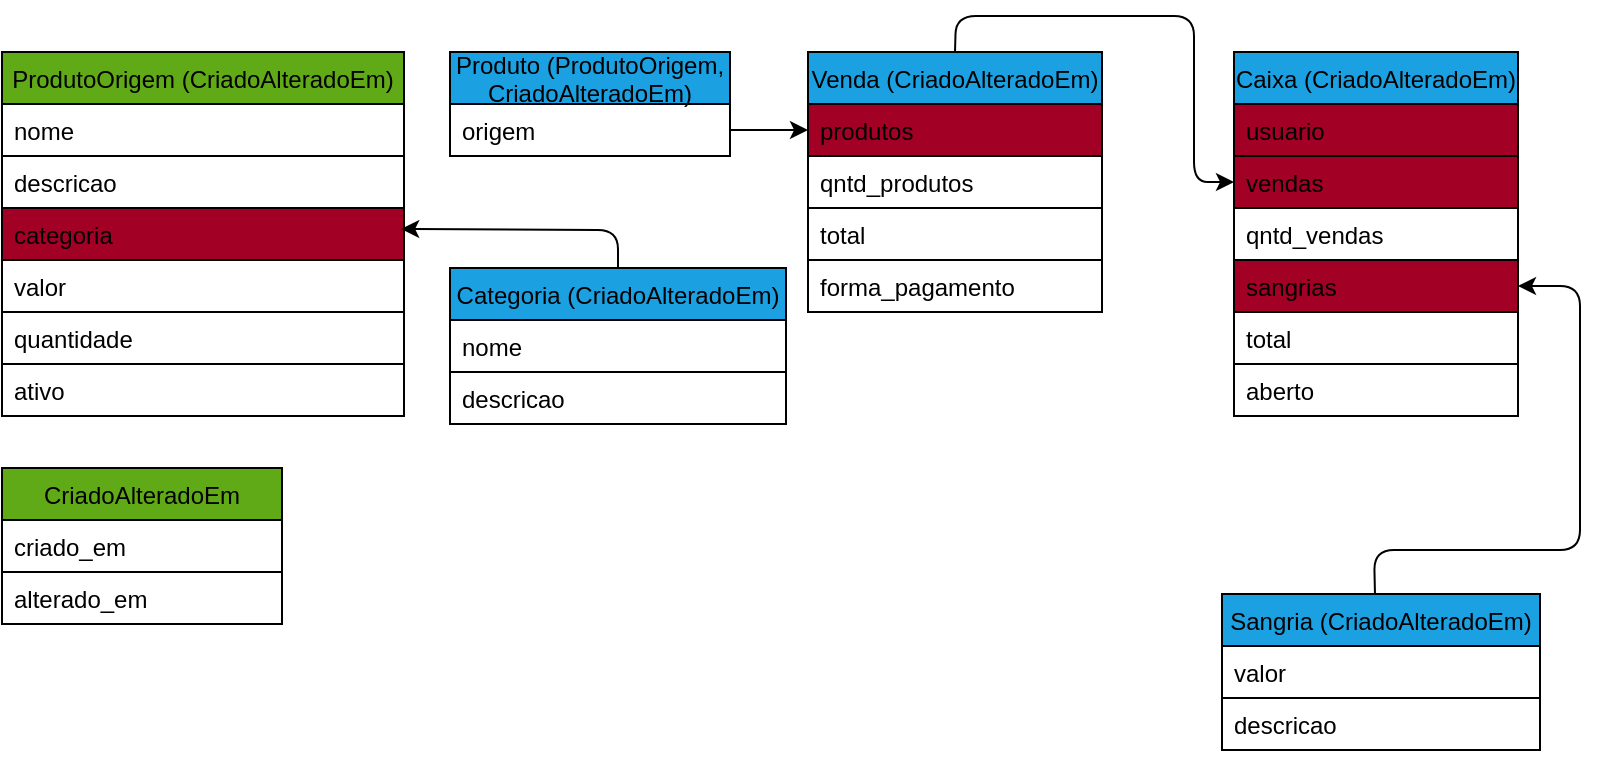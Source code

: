 <mxfile>
    <diagram id="vhdcNku4tLCnj1_UNpPX" name="Página-1">
        <mxGraphModel dx="1221" dy="606" grid="0" gridSize="10" guides="1" tooltips="1" connect="1" arrows="1" fold="1" page="1" pageScale="1" pageWidth="827" pageHeight="1169" background="#FFFFFF" math="0" shadow="0">
            <root>
                <mxCell id="0"/>
                <mxCell id="1" parent="0"/>
                <mxCell id="60" style="edgeStyle=none;html=1;exitX=1;exitY=0.75;exitDx=0;exitDy=0;entryX=0;entryY=0.5;entryDx=0;entryDy=0;fontColor=#000000;strokeColor=#000000;" edge="1" parent="1" source="2" target="18">
                    <mxGeometry relative="1" as="geometry"/>
                </mxCell>
                <mxCell id="2" value="Produto (ProdutoOrigem, &#10;CriadoAlteradoEm)" style="swimlane;fontStyle=0;childLayout=stackLayout;horizontal=1;startSize=26;fillColor=#1ba1e2;horizontalStack=0;resizeParent=1;resizeParentMax=0;resizeLast=0;collapsible=1;marginBottom=0;fontColor=#000000;strokeColor=#000000;" parent="1" vertex="1">
                    <mxGeometry x="267" y="66" width="140" height="52" as="geometry"/>
                </mxCell>
                <mxCell id="8" value="origem" style="text;strokeColor=#000000;fillColor=none;align=left;verticalAlign=top;spacingLeft=4;spacingRight=4;overflow=hidden;rotatable=0;points=[[0,0.5],[1,0.5]];portConstraint=eastwest;fontColor=#000000;" parent="2" vertex="1">
                    <mxGeometry y="26" width="140" height="26" as="geometry"/>
                </mxCell>
                <mxCell id="9" value="ProdutoOrigem (CriadoAlteradoEm)" style="swimlane;fontStyle=0;childLayout=stackLayout;horizontal=1;startSize=26;fillColor=#60a917;horizontalStack=0;resizeParent=1;resizeParentMax=0;resizeLast=0;collapsible=1;marginBottom=0;fontColor=#000000;strokeColor=#000000;" parent="1" vertex="1">
                    <mxGeometry x="43" y="66" width="201" height="182" as="geometry"/>
                </mxCell>
                <mxCell id="10" value="nome" style="text;strokeColor=#000000;fillColor=none;align=left;verticalAlign=top;spacingLeft=4;spacingRight=4;overflow=hidden;rotatable=0;points=[[0,0.5],[1,0.5]];portConstraint=eastwest;fontColor=#000000;" parent="9" vertex="1">
                    <mxGeometry y="26" width="201" height="26" as="geometry"/>
                </mxCell>
                <mxCell id="11" value="descricao" style="text;strokeColor=#000000;fillColor=none;align=left;verticalAlign=top;spacingLeft=4;spacingRight=4;overflow=hidden;rotatable=0;points=[[0,0.5],[1,0.5]];portConstraint=eastwest;fontColor=#000000;" parent="9" vertex="1">
                    <mxGeometry y="52" width="201" height="26" as="geometry"/>
                </mxCell>
                <mxCell id="45" value="categoria" style="text;strokeColor=#000000;fillColor=#a20025;align=left;verticalAlign=top;spacingLeft=4;spacingRight=4;overflow=hidden;rotatable=0;points=[[0,0.5],[1,0.5]];portConstraint=eastwest;fontColor=#000000;" parent="9" vertex="1">
                    <mxGeometry y="78" width="201" height="26" as="geometry"/>
                </mxCell>
                <mxCell id="12" value="valor" style="text;strokeColor=#000000;fillColor=none;align=left;verticalAlign=top;spacingLeft=4;spacingRight=4;overflow=hidden;rotatable=0;points=[[0,0.5],[1,0.5]];portConstraint=eastwest;fontColor=#000000;" parent="9" vertex="1">
                    <mxGeometry y="104" width="201" height="26" as="geometry"/>
                </mxCell>
                <mxCell id="13" value="quantidade" style="text;strokeColor=#000000;fillColor=none;align=left;verticalAlign=top;spacingLeft=4;spacingRight=4;overflow=hidden;rotatable=0;points=[[0,0.5],[1,0.5]];portConstraint=eastwest;fontColor=#000000;" parent="9" vertex="1">
                    <mxGeometry y="130" width="201" height="26" as="geometry"/>
                </mxCell>
                <mxCell id="14" value="ativo" style="text;strokeColor=#000000;fillColor=none;align=left;verticalAlign=top;spacingLeft=4;spacingRight=4;overflow=hidden;rotatable=0;points=[[0,0.5],[1,0.5]];portConstraint=eastwest;fontColor=#000000;" parent="9" vertex="1">
                    <mxGeometry y="156" width="201" height="26" as="geometry"/>
                </mxCell>
                <mxCell id="62" style="edgeStyle=none;html=1;exitX=0.5;exitY=0;exitDx=0;exitDy=0;entryX=0;entryY=0.5;entryDx=0;entryDy=0;fontColor=#000000;strokeColor=#000000;" edge="1" parent="1" source="16" target="61">
                    <mxGeometry relative="1" as="geometry">
                        <Array as="points">
                            <mxPoint x="520" y="48"/>
                            <mxPoint x="639" y="48"/>
                            <mxPoint x="639" y="131"/>
                        </Array>
                    </mxGeometry>
                </mxCell>
                <mxCell id="16" value="Venda (CriadoAlteradoEm)" style="swimlane;fontStyle=0;childLayout=stackLayout;horizontal=1;startSize=26;fillColor=#1ba1e2;horizontalStack=0;resizeParent=1;resizeParentMax=0;resizeLast=0;collapsible=1;marginBottom=0;fontColor=#000000;strokeColor=#000000;" parent="1" vertex="1">
                    <mxGeometry x="446" y="66" width="147" height="130" as="geometry"/>
                </mxCell>
                <mxCell id="18" value="produtos" style="text;strokeColor=#000000;fillColor=#a20025;align=left;verticalAlign=top;spacingLeft=4;spacingRight=4;overflow=hidden;rotatable=0;points=[[0,0.5],[1,0.5]];portConstraint=eastwest;fontColor=#000000;" parent="16" vertex="1">
                    <mxGeometry y="26" width="147" height="26" as="geometry"/>
                </mxCell>
                <mxCell id="20" value="qntd_produtos" style="text;strokeColor=#000000;fillColor=none;align=left;verticalAlign=top;spacingLeft=4;spacingRight=4;overflow=hidden;rotatable=0;points=[[0,0.5],[1,0.5]];portConstraint=eastwest;fontColor=#000000;" parent="16" vertex="1">
                    <mxGeometry y="52" width="147" height="26" as="geometry"/>
                </mxCell>
                <mxCell id="24" value="total" style="text;strokeColor=#000000;fillColor=none;align=left;verticalAlign=top;spacingLeft=4;spacingRight=4;overflow=hidden;rotatable=0;points=[[0,0.5],[1,0.5]];portConstraint=eastwest;fontColor=#000000;" parent="16" vertex="1">
                    <mxGeometry y="78" width="147" height="26" as="geometry"/>
                </mxCell>
                <mxCell id="19" value="forma_pagamento" style="text;strokeColor=#000000;fillColor=none;align=left;verticalAlign=top;spacingLeft=4;spacingRight=4;overflow=hidden;rotatable=0;points=[[0,0.5],[1,0.5]];portConstraint=eastwest;fontColor=#000000;" parent="16" vertex="1">
                    <mxGeometry y="104" width="147" height="26" as="geometry"/>
                </mxCell>
                <mxCell id="26" value="Caixa (CriadoAlteradoEm)" style="swimlane;fontStyle=0;childLayout=stackLayout;horizontal=1;startSize=26;fillColor=#1ba1e2;horizontalStack=0;resizeParent=1;resizeParentMax=0;resizeLast=0;collapsible=1;marginBottom=0;fontColor=#000000;strokeColor=#000000;" parent="1" vertex="1">
                    <mxGeometry x="659" y="66" width="142" height="182" as="geometry"/>
                </mxCell>
                <mxCell id="27" value="usuario" style="text;strokeColor=#000000;fillColor=#a20025;align=left;verticalAlign=top;spacingLeft=4;spacingRight=4;overflow=hidden;rotatable=0;points=[[0,0.5],[1,0.5]];portConstraint=eastwest;fontColor=#000000;" parent="26" vertex="1">
                    <mxGeometry y="26" width="142" height="26" as="geometry"/>
                </mxCell>
                <mxCell id="61" value="vendas" style="text;strokeColor=#000000;fillColor=#a20025;align=left;verticalAlign=top;spacingLeft=4;spacingRight=4;overflow=hidden;rotatable=0;points=[[0,0.5],[1,0.5]];portConstraint=eastwest;fontColor=#000000;" vertex="1" parent="26">
                    <mxGeometry y="52" width="142" height="26" as="geometry"/>
                </mxCell>
                <mxCell id="33" value="qntd_vendas" style="text;strokeColor=#000000;fillColor=none;align=left;verticalAlign=top;spacingLeft=4;spacingRight=4;overflow=hidden;rotatable=0;points=[[0,0.5],[1,0.5]];portConstraint=eastwest;fontColor=#000000;" parent="26" vertex="1">
                    <mxGeometry y="78" width="142" height="26" as="geometry"/>
                </mxCell>
                <mxCell id="34" value="sangrias" style="text;strokeColor=#000000;fillColor=#a20025;align=left;verticalAlign=top;spacingLeft=4;spacingRight=4;overflow=hidden;rotatable=0;points=[[0,0.5],[1,0.5]];portConstraint=eastwest;fontColor=#000000;" parent="26" vertex="1">
                    <mxGeometry y="104" width="142" height="26" as="geometry"/>
                </mxCell>
                <mxCell id="29" value="total" style="text;strokeColor=#000000;fillColor=none;align=left;verticalAlign=top;spacingLeft=4;spacingRight=4;overflow=hidden;rotatable=0;points=[[0,0.5],[1,0.5]];portConstraint=eastwest;fontColor=#000000;" parent="26" vertex="1">
                    <mxGeometry y="130" width="142" height="26" as="geometry"/>
                </mxCell>
                <mxCell id="30" value="aberto" style="text;strokeColor=#000000;fillColor=none;align=left;verticalAlign=top;spacingLeft=4;spacingRight=4;overflow=hidden;rotatable=0;points=[[0,0.5],[1,0.5]];portConstraint=eastwest;fontColor=#000000;" parent="26" vertex="1">
                    <mxGeometry y="156" width="142" height="26" as="geometry"/>
                </mxCell>
                <mxCell id="36" value="Sangria (CriadoAlteradoEm)" style="swimlane;fontStyle=0;childLayout=stackLayout;horizontal=1;startSize=26;fillColor=#1ba1e2;horizontalStack=0;resizeParent=1;resizeParentMax=0;resizeLast=0;collapsible=1;marginBottom=0;fontColor=#000000;strokeColor=#000000;" parent="1" vertex="1">
                    <mxGeometry x="653" y="337" width="159" height="78" as="geometry"/>
                </mxCell>
                <mxCell id="37" value="valor" style="text;strokeColor=#000000;fillColor=none;align=left;verticalAlign=top;spacingLeft=4;spacingRight=4;overflow=hidden;rotatable=0;points=[[0,0.5],[1,0.5]];portConstraint=eastwest;fontColor=#000000;" parent="36" vertex="1">
                    <mxGeometry y="26" width="159" height="26" as="geometry"/>
                </mxCell>
                <mxCell id="38" value="descricao" style="text;strokeColor=#000000;fillColor=none;align=left;verticalAlign=top;spacingLeft=4;spacingRight=4;overflow=hidden;rotatable=0;points=[[0,0.5],[1,0.5]];portConstraint=eastwest;fontColor=#000000;" parent="36" vertex="1">
                    <mxGeometry y="52" width="159" height="26" as="geometry"/>
                </mxCell>
                <mxCell id="46" value="Categoria (CriadoAlteradoEm)" style="swimlane;fontStyle=0;childLayout=stackLayout;horizontal=1;startSize=26;fillColor=#1ba1e2;horizontalStack=0;resizeParent=1;resizeParentMax=0;resizeLast=0;collapsible=1;marginBottom=0;fontColor=#000000;strokeColor=#000000;" parent="1" vertex="1">
                    <mxGeometry x="267" y="174" width="168" height="78" as="geometry"/>
                </mxCell>
                <mxCell id="47" value="nome" style="text;strokeColor=#000000;fillColor=none;align=left;verticalAlign=top;spacingLeft=4;spacingRight=4;overflow=hidden;rotatable=0;points=[[0,0.5],[1,0.5]];portConstraint=eastwest;fontColor=#000000;" parent="46" vertex="1">
                    <mxGeometry y="26" width="168" height="26" as="geometry"/>
                </mxCell>
                <mxCell id="51" value="descricao" style="text;strokeColor=#000000;fillColor=none;align=left;verticalAlign=top;spacingLeft=4;spacingRight=4;overflow=hidden;rotatable=0;points=[[0,0.5],[1,0.5]];portConstraint=eastwest;fontColor=#000000;" parent="46" vertex="1">
                    <mxGeometry y="52" width="168" height="26" as="geometry"/>
                </mxCell>
                <mxCell id="55" value="CriadoAlteradoEm" style="swimlane;fontStyle=0;childLayout=stackLayout;horizontal=1;startSize=26;fillColor=#60a917;horizontalStack=0;resizeParent=1;resizeParentMax=0;resizeLast=0;collapsible=1;marginBottom=0;fontColor=#000000;strokeColor=#000000;" parent="1" vertex="1">
                    <mxGeometry x="43" y="274" width="140" height="78" as="geometry">
                        <mxRectangle x="21" y="282" width="125" height="26" as="alternateBounds"/>
                    </mxGeometry>
                </mxCell>
                <mxCell id="58" value="criado_em" style="text;strokeColor=#000000;fillColor=none;align=left;verticalAlign=top;spacingLeft=4;spacingRight=4;overflow=hidden;rotatable=0;points=[[0,0.5],[1,0.5]];portConstraint=eastwest;fontColor=#000000;" parent="55" vertex="1">
                    <mxGeometry y="26" width="140" height="26" as="geometry"/>
                </mxCell>
                <mxCell id="59" value="alterado_em" style="text;strokeColor=#000000;fillColor=none;align=left;verticalAlign=top;spacingLeft=4;spacingRight=4;overflow=hidden;rotatable=0;points=[[0,0.5],[1,0.5]];portConstraint=eastwest;fontColor=#000000;" parent="55" vertex="1">
                    <mxGeometry y="52" width="140" height="26" as="geometry"/>
                </mxCell>
                <mxCell id="44" value="" style="edgeStyle=none;entryX=1;entryY=0.5;entryDx=0;entryDy=0;exitX=0.481;exitY=-0.007;exitDx=0;exitDy=0;exitPerimeter=0;fontColor=#000000;labelBorderColor=none;strokeColor=#000000;" parent="1" source="36" target="34" edge="1">
                    <mxGeometry relative="1" as="geometry">
                        <Array as="points">
                            <mxPoint x="729" y="315"/>
                            <mxPoint x="832" y="315"/>
                            <mxPoint x="832" y="183"/>
                        </Array>
                    </mxGeometry>
                </mxCell>
                <mxCell id="54" value="" style="edgeStyle=none;entryX=0.993;entryY=0.402;entryDx=0;entryDy=0;entryPerimeter=0;fontColor=#000000;labelBorderColor=none;strokeColor=#000000;" parent="1" source="46" target="45" edge="1">
                    <mxGeometry relative="1" as="geometry">
                        <mxPoint x="286" y="149" as="targetPoint"/>
                        <Array as="points">
                            <mxPoint x="351" y="155"/>
                        </Array>
                    </mxGeometry>
                </mxCell>
            </root>
        </mxGraphModel>
    </diagram>
</mxfile>

